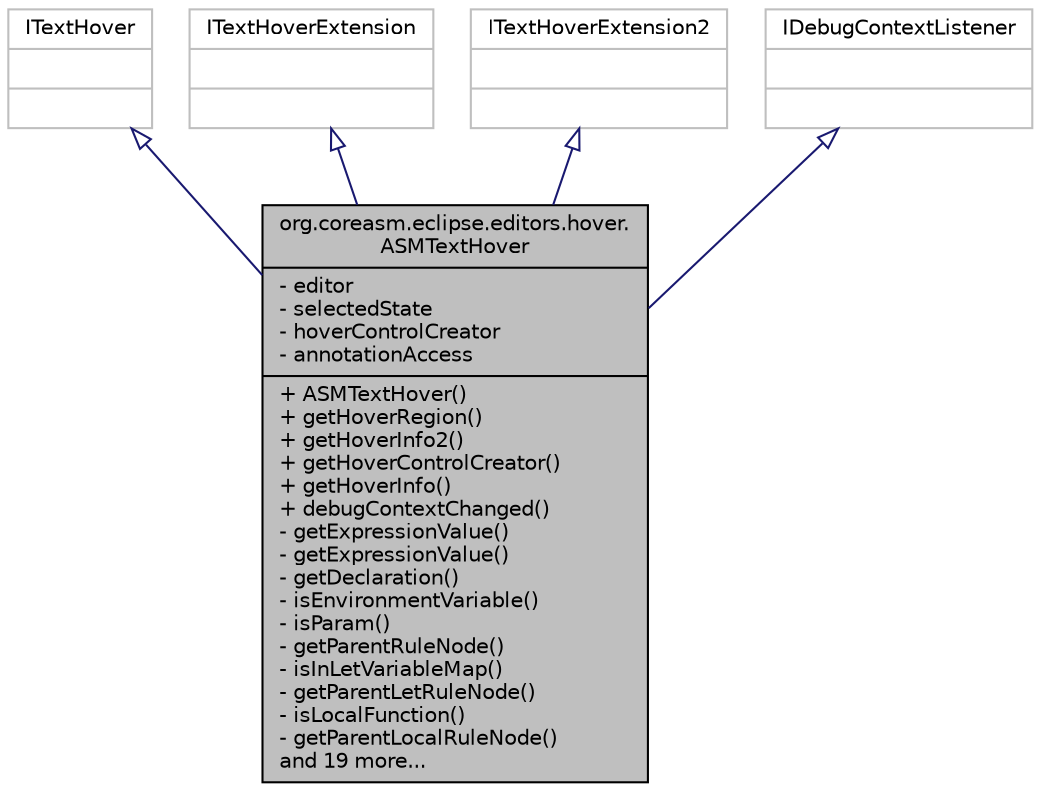 digraph "org.coreasm.eclipse.editors.hover.ASMTextHover"
{
  bgcolor="transparent";
  edge [fontname="Helvetica",fontsize="10",labelfontname="Helvetica",labelfontsize="10"];
  node [fontname="Helvetica",fontsize="10",shape=record];
  Node1 [label="{org.coreasm.eclipse.editors.hover.\lASMTextHover\n|- editor\l- selectedState\l- hoverControlCreator\l- annotationAccess\l|+ ASMTextHover()\l+ getHoverRegion()\l+ getHoverInfo2()\l+ getHoverControlCreator()\l+ getHoverInfo()\l+ debugContextChanged()\l- getExpressionValue()\l- getExpressionValue()\l- getDeclaration()\l- isEnvironmentVariable()\l- isParam()\l- getParentRuleNode()\l- isInLetVariableMap()\l- getParentLetRuleNode()\l- isLocalFunction()\l- getParentLocalRuleNode()\land 19 more...\l}",height=0.2,width=0.4,color="black", fillcolor="grey75", style="filled" fontcolor="black"];
  Node2 -> Node1 [dir="back",color="midnightblue",fontsize="10",style="solid",arrowtail="onormal",fontname="Helvetica"];
  Node2 [label="{ITextHover\n||}",height=0.2,width=0.4,color="grey75"];
  Node3 -> Node1 [dir="back",color="midnightblue",fontsize="10",style="solid",arrowtail="onormal",fontname="Helvetica"];
  Node3 [label="{ITextHoverExtension\n||}",height=0.2,width=0.4,color="grey75"];
  Node4 -> Node1 [dir="back",color="midnightblue",fontsize="10",style="solid",arrowtail="onormal",fontname="Helvetica"];
  Node4 [label="{ITextHoverExtension2\n||}",height=0.2,width=0.4,color="grey75"];
  Node5 -> Node1 [dir="back",color="midnightblue",fontsize="10",style="solid",arrowtail="onormal",fontname="Helvetica"];
  Node5 [label="{IDebugContextListener\n||}",height=0.2,width=0.4,color="grey75"];
}
